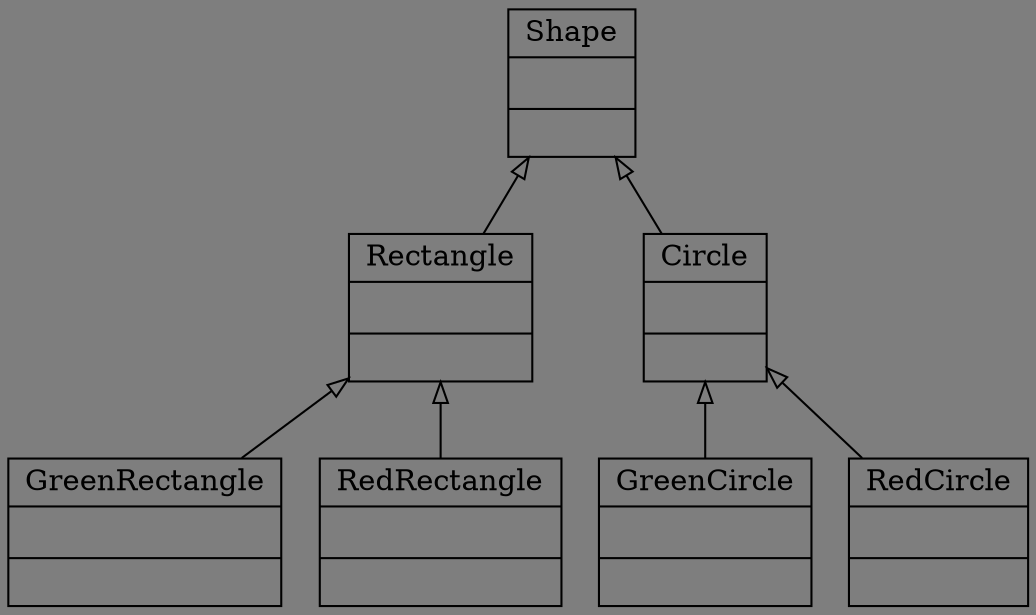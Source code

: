 digraph "classes_2._桥模式_1.py" {
rankdir=BT
bgcolor="#7e7e7e"
charset="utf-8"
"2._桥模式_1.Circle" [color="black", fontcolor="black", label=<{Circle|<br ALIGN="LEFT"/>|}>, shape="record", style="solid"];
"2._桥模式_1.GreenCircle" [color="black", fontcolor="black", label=<{GreenCircle|<br ALIGN="LEFT"/>|}>, shape="record", style="solid"];
"2._桥模式_1.GreenRectangle" [color="black", fontcolor="black", label=<{GreenRectangle|<br ALIGN="LEFT"/>|}>, shape="record", style="solid"];
"2._桥模式_1.Rectangle" [color="black", fontcolor="black", label=<{Rectangle|<br ALIGN="LEFT"/>|}>, shape="record", style="solid"];
"2._桥模式_1.RedCircle" [color="black", fontcolor="black", label=<{RedCircle|<br ALIGN="LEFT"/>|}>, shape="record", style="solid"];
"2._桥模式_1.RedRectangle" [color="black", fontcolor="black", label=<{RedRectangle|<br ALIGN="LEFT"/>|}>, shape="record", style="solid"];
"2._桥模式_1.Shape" [color="black", fontcolor="black", label=<{Shape|<br ALIGN="LEFT"/>|}>, shape="record", style="solid"];
"2._桥模式_1.Circle" -> "2._桥模式_1.Shape" [arrowhead="empty", arrowtail="none"];
"2._桥模式_1.GreenCircle" -> "2._桥模式_1.Circle" [arrowhead="empty", arrowtail="none"];
"2._桥模式_1.GreenRectangle" -> "2._桥模式_1.Rectangle" [arrowhead="empty", arrowtail="none"];
"2._桥模式_1.Rectangle" -> "2._桥模式_1.Shape" [arrowhead="empty", arrowtail="none"];
"2._桥模式_1.RedCircle" -> "2._桥模式_1.Circle" [arrowhead="empty", arrowtail="none"];
"2._桥模式_1.RedRectangle" -> "2._桥模式_1.Rectangle" [arrowhead="empty", arrowtail="none"];
}
